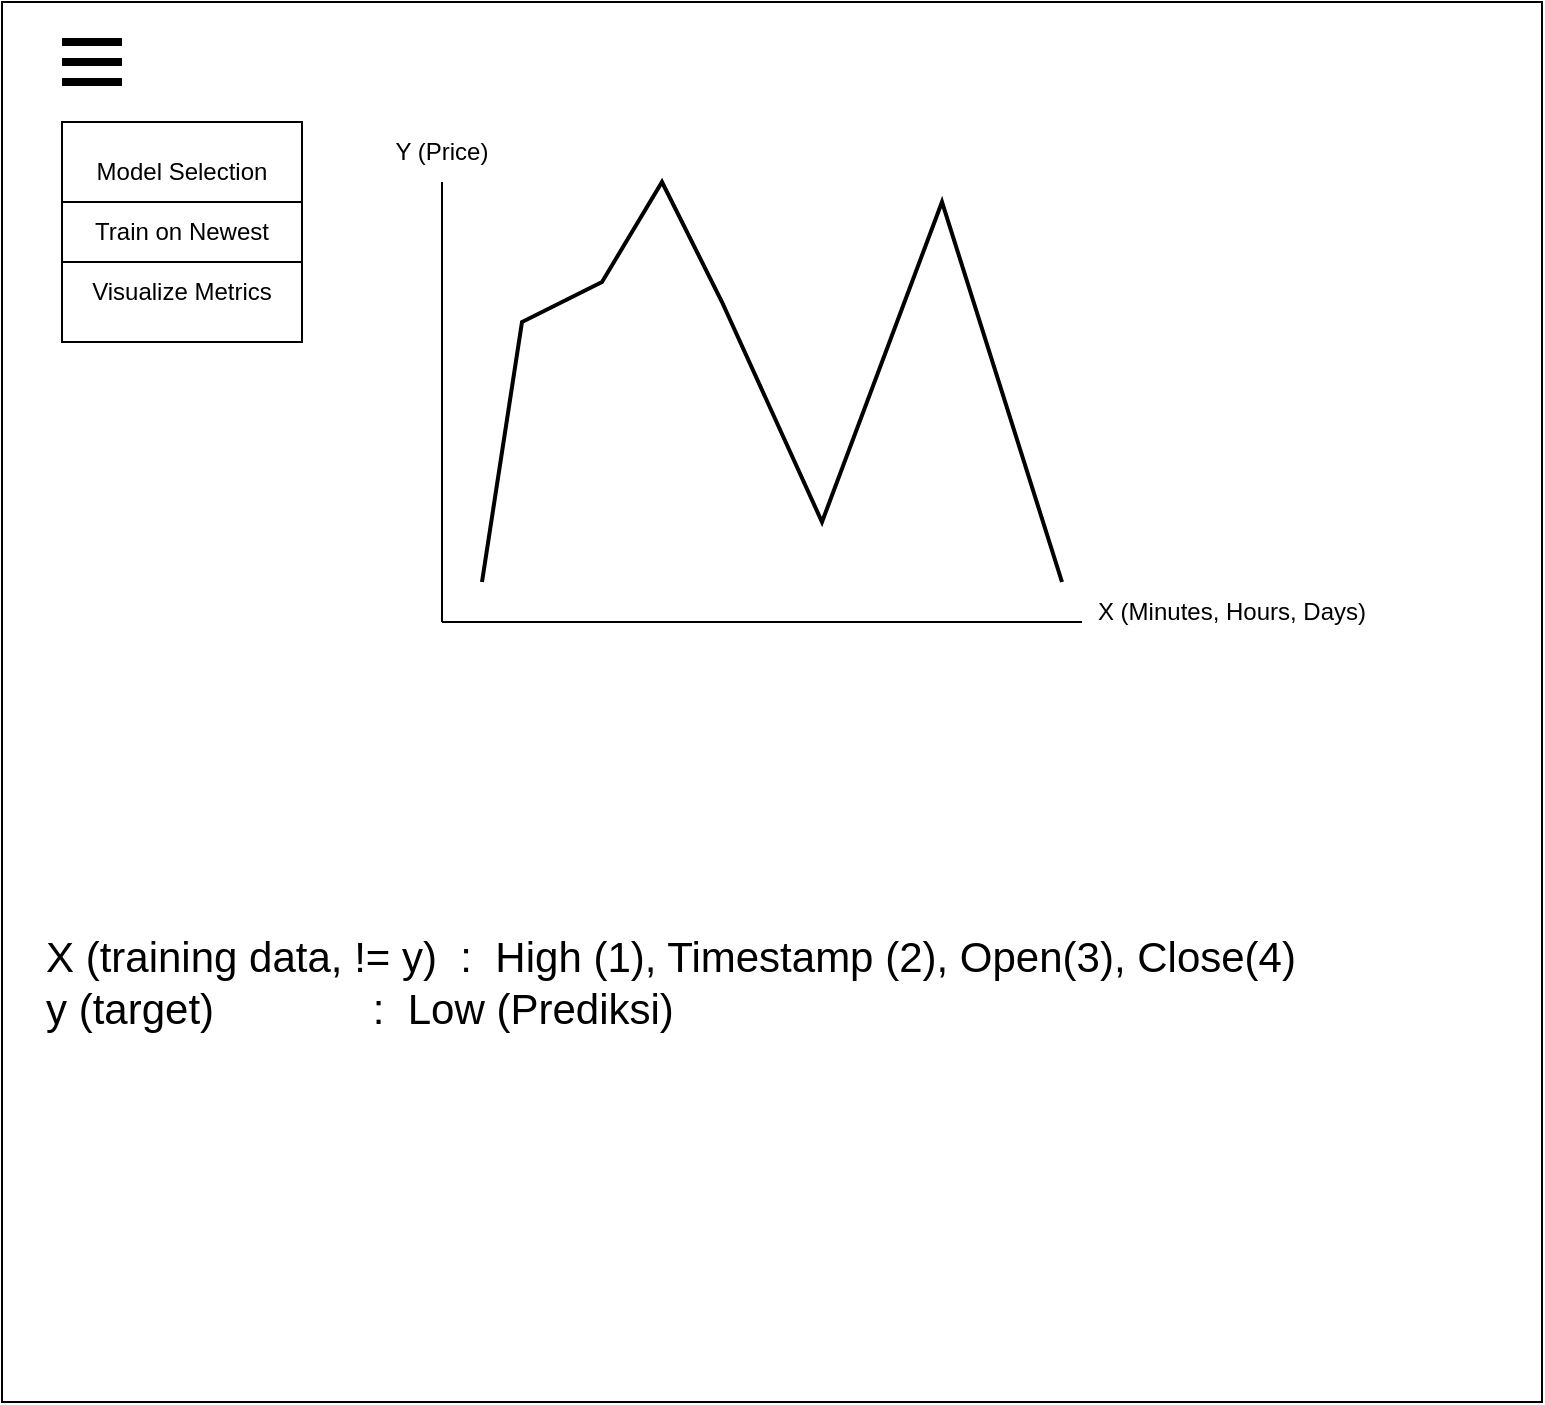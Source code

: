 <mxfile version="26.1.1">
  <diagram name="Page-1" id="kjzxtdL1nDOtHzF7zQRV">
    <mxGraphModel dx="864" dy="366" grid="1" gridSize="10" guides="1" tooltips="1" connect="1" arrows="1" fold="1" page="1" pageScale="1" pageWidth="850" pageHeight="1100" math="0" shadow="0">
      <root>
        <mxCell id="0" />
        <mxCell id="1" parent="0" />
        <mxCell id="M4FUgFgeb29EYnnt0rJ3-1" value="" style="endArrow=none;html=1;rounded=0;" parent="1" edge="1">
          <mxGeometry width="50" height="50" relative="1" as="geometry">
            <mxPoint x="260" y="340" as="sourcePoint" />
            <mxPoint x="260" y="120" as="targetPoint" />
          </mxGeometry>
        </mxCell>
        <mxCell id="M4FUgFgeb29EYnnt0rJ3-2" value="" style="endArrow=none;html=1;rounded=0;" parent="1" edge="1">
          <mxGeometry width="50" height="50" relative="1" as="geometry">
            <mxPoint x="260" y="340" as="sourcePoint" />
            <mxPoint x="580" y="340" as="targetPoint" />
          </mxGeometry>
        </mxCell>
        <mxCell id="M4FUgFgeb29EYnnt0rJ3-4" value="X (Minutes, Hours, Days)" style="text;html=1;align=center;verticalAlign=middle;whiteSpace=wrap;rounded=0;" parent="1" vertex="1">
          <mxGeometry x="570" y="320" width="170" height="30" as="geometry" />
        </mxCell>
        <mxCell id="M4FUgFgeb29EYnnt0rJ3-5" value="Y (Price)" style="text;html=1;align=center;verticalAlign=middle;whiteSpace=wrap;rounded=0;" parent="1" vertex="1">
          <mxGeometry x="230" y="90" width="60" height="30" as="geometry" />
        </mxCell>
        <mxCell id="M4FUgFgeb29EYnnt0rJ3-6" value="" style="endArrow=none;html=1;strokeWidth=2;rounded=0;entryX=0;entryY=0;entryDx=0;entryDy=0;" parent="1" target="M4FUgFgeb29EYnnt0rJ3-4" edge="1">
          <mxGeometry width="50" height="50" relative="1" as="geometry">
            <mxPoint x="280" y="320" as="sourcePoint" />
            <mxPoint x="400" y="170" as="targetPoint" />
            <Array as="points">
              <mxPoint x="300" y="190" />
              <mxPoint x="340" y="170" />
              <mxPoint x="370" y="120" />
              <mxPoint x="400" y="180" />
              <mxPoint x="450" y="290" />
              <mxPoint x="510" y="130" />
            </Array>
          </mxGeometry>
        </mxCell>
        <mxCell id="YWXzqZDFIDlRkNAziZ5j-1" value="" style="endArrow=none;html=1;rounded=0;strokeWidth=4;" edge="1" parent="1">
          <mxGeometry width="50" height="50" relative="1" as="geometry">
            <mxPoint x="70" y="50" as="sourcePoint" />
            <mxPoint x="100" y="50" as="targetPoint" />
          </mxGeometry>
        </mxCell>
        <mxCell id="YWXzqZDFIDlRkNAziZ5j-4" value="" style="rounded=0;whiteSpace=wrap;html=1;fillColor=none;" vertex="1" parent="1">
          <mxGeometry x="40" y="30" width="770" height="700" as="geometry" />
        </mxCell>
        <mxCell id="YWXzqZDFIDlRkNAziZ5j-2" value="" style="endArrow=none;html=1;rounded=0;strokeWidth=4;" edge="1" parent="1">
          <mxGeometry width="50" height="50" relative="1" as="geometry">
            <mxPoint x="70" y="60" as="sourcePoint" />
            <mxPoint x="100" y="60" as="targetPoint" />
          </mxGeometry>
        </mxCell>
        <mxCell id="YWXzqZDFIDlRkNAziZ5j-3" value="" style="endArrow=none;html=1;rounded=0;strokeWidth=4;" edge="1" parent="1">
          <mxGeometry width="50" height="50" relative="1" as="geometry">
            <mxPoint x="70" y="70" as="sourcePoint" />
            <mxPoint x="100" y="70" as="targetPoint" />
          </mxGeometry>
        </mxCell>
        <mxCell id="YWXzqZDFIDlRkNAziZ5j-5" value="" style="rounded=0;whiteSpace=wrap;html=1;" vertex="1" parent="1">
          <mxGeometry x="70" y="90" width="120" height="110" as="geometry" />
        </mxCell>
        <mxCell id="YWXzqZDFIDlRkNAziZ5j-6" value="Model Selection" style="text;html=1;align=center;verticalAlign=middle;whiteSpace=wrap;rounded=0;" vertex="1" parent="1">
          <mxGeometry x="80" y="100" width="100" height="30" as="geometry" />
        </mxCell>
        <mxCell id="YWXzqZDFIDlRkNAziZ5j-7" value="Train on Newest" style="text;html=1;align=center;verticalAlign=middle;whiteSpace=wrap;rounded=0;" vertex="1" parent="1">
          <mxGeometry x="80" y="130" width="100" height="30" as="geometry" />
        </mxCell>
        <mxCell id="YWXzqZDFIDlRkNAziZ5j-8" value="Visualize Metrics" style="text;html=1;align=center;verticalAlign=middle;whiteSpace=wrap;rounded=0;" vertex="1" parent="1">
          <mxGeometry x="80" y="160" width="100" height="30" as="geometry" />
        </mxCell>
        <mxCell id="YWXzqZDFIDlRkNAziZ5j-9" value="" style="rounded=0;whiteSpace=wrap;html=1;fillColor=none;" vertex="1" parent="1">
          <mxGeometry x="70" y="90" width="120" height="40" as="geometry" />
        </mxCell>
        <mxCell id="YWXzqZDFIDlRkNAziZ5j-10" value="" style="rounded=0;whiteSpace=wrap;html=1;fillColor=none;" vertex="1" parent="1">
          <mxGeometry x="70" y="130" width="120" height="30" as="geometry" />
        </mxCell>
        <mxCell id="YWXzqZDFIDlRkNAziZ5j-11" value="&lt;font style=&quot;font-size: 21px;&quot;&gt;X (training data, != y)&amp;nbsp; :&amp;nbsp; High (1), Timestamp (2), Open(3), Close(4)&amp;nbsp; &amp;nbsp;&lt;/font&gt;&lt;div&gt;&lt;span style=&quot;font-size: 21px;&quot;&gt;y (target)&lt;span style=&quot;white-space: pre;&quot;&gt;&#x9;&lt;/span&gt;&lt;span style=&quot;white-space: pre;&quot;&gt;&#x9;&amp;nbsp;&lt;/span&gt;&amp;nbsp; &amp;nbsp;:&amp;nbsp; Low (Prediksi)&lt;/span&gt;&lt;/div&gt;" style="text;html=1;align=left;verticalAlign=middle;whiteSpace=wrap;rounded=0;" vertex="1" parent="1">
          <mxGeometry x="60" y="490" width="710" height="60" as="geometry" />
        </mxCell>
      </root>
    </mxGraphModel>
  </diagram>
</mxfile>
